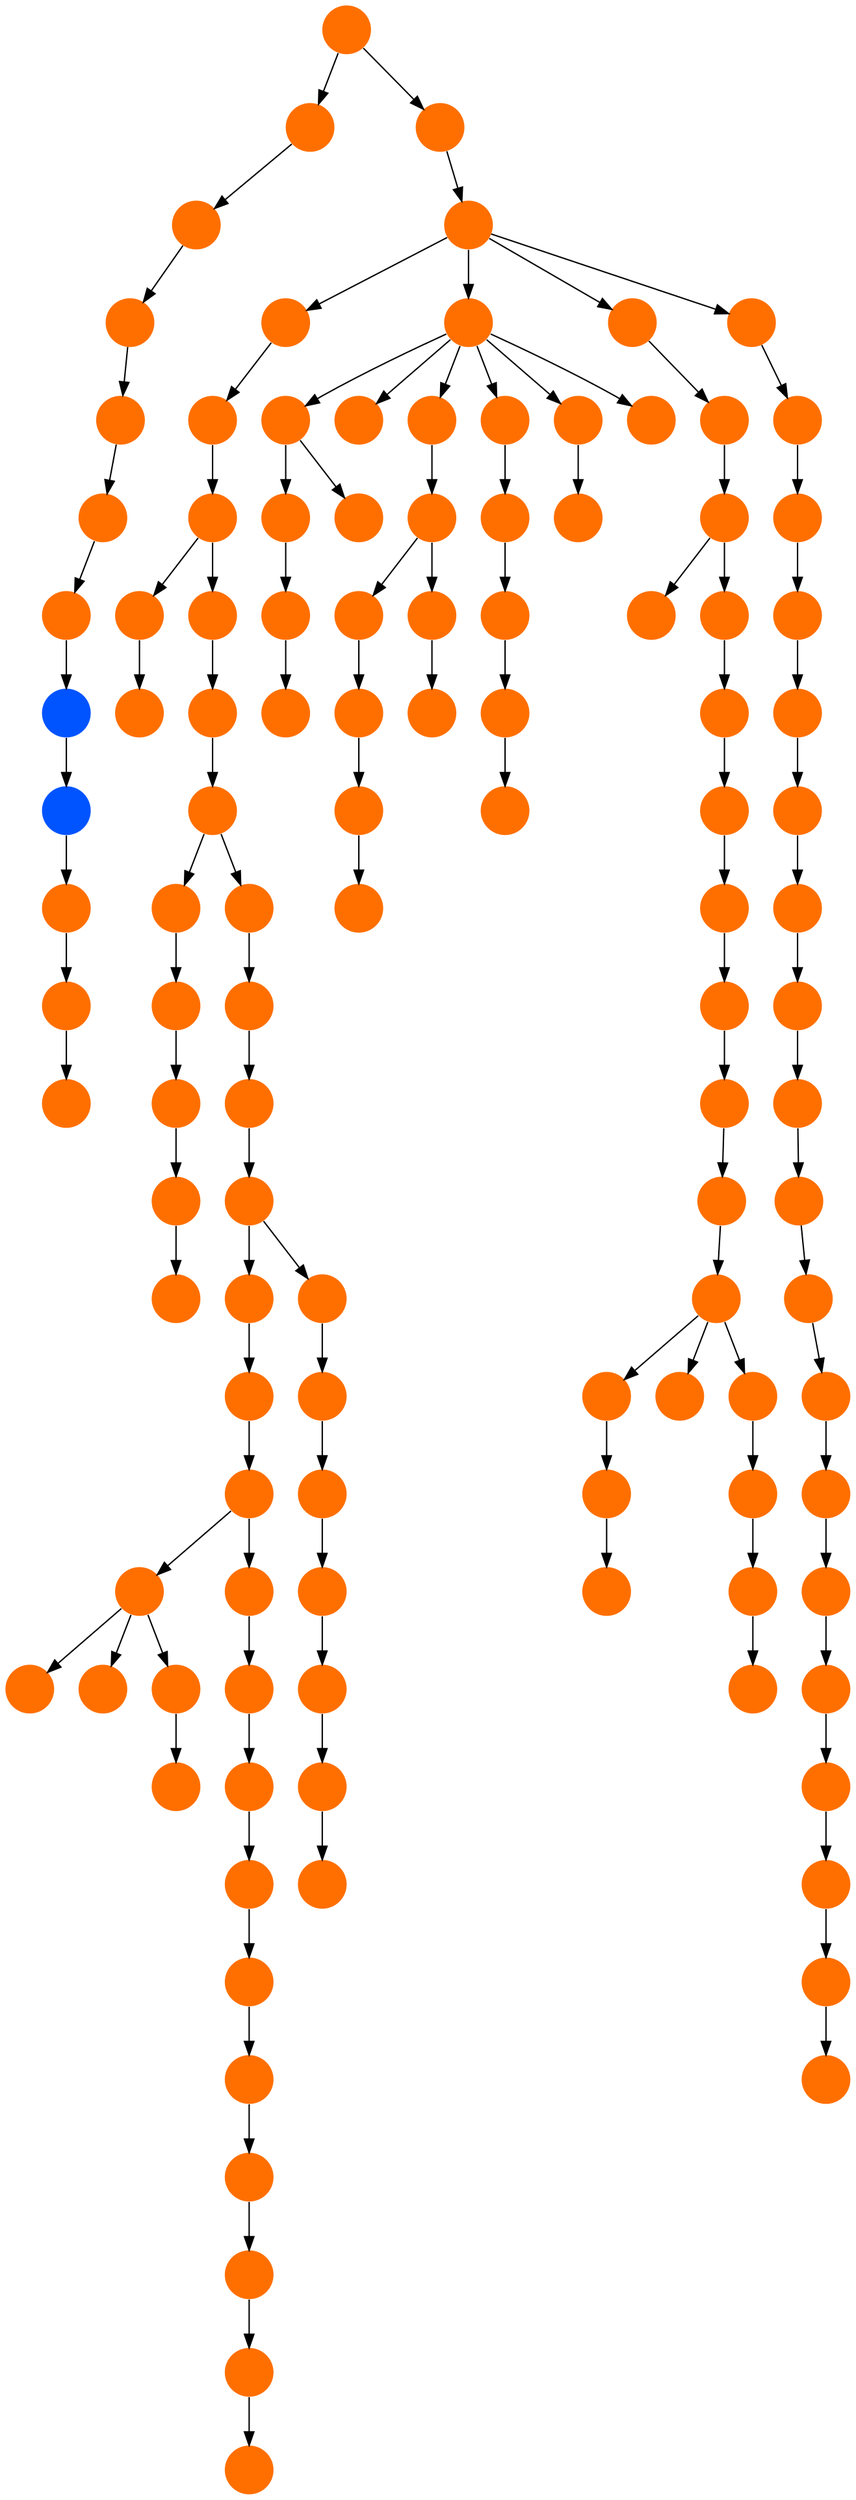 digraph{
0 [tooltip = "S", penwidth = 0, style = filled, fillcolor = "#ff6f00", shape = circle, label = ""]
1 [tooltip = "S", penwidth = 0, style = filled, fillcolor = "#ff6f00", shape = circle, label = ""]
2 [tooltip = "S", penwidth = 0, style = filled, fillcolor = "#ff6f00", shape = circle, label = ""]
3 [tooltip = "S", penwidth = 0, style = filled, fillcolor = "#ff6f00", shape = circle, label = ""]
4 [tooltip = "S", penwidth = 0, style = filled, fillcolor = "#ff6f00", shape = circle, label = ""]
5 [tooltip = "S", penwidth = 0, style = filled, fillcolor = "#ff6f00", shape = circle, label = ""]
6 [tooltip = "S", penwidth = 0, style = filled, fillcolor = "#ff6f00", shape = circle, label = ""]
7 [tooltip = "S", penwidth = 0, style = filled, fillcolor = "#ff6f00", shape = circle, label = ""]
8 [tooltip = "S", penwidth = 0, style = filled, fillcolor = "#ff6f00", shape = circle, label = ""]
9 [tooltip = "S", penwidth = 0, style = filled, fillcolor = "#ff6f00", shape = circle, label = ""]
10 [tooltip = "S", penwidth = 0, style = filled, fillcolor = "#ff6f00", shape = circle, label = ""]
11 [tooltip = "S", penwidth = 0, style = filled, fillcolor = "#ff6f00", shape = circle, label = ""]
12 [tooltip = "S", penwidth = 0, style = filled, fillcolor = "#ff6f00", shape = circle, label = ""]
13 [tooltip = "S", penwidth = 0, style = filled, fillcolor = "#ff6f00", shape = circle, label = ""]
14 [tooltip = "S", penwidth = 0, style = filled, fillcolor = "#ff6f00", shape = circle, label = ""]
15 [tooltip = "S", penwidth = 0, style = filled, fillcolor = "#ff6f00", shape = circle, label = ""]
16 [tooltip = "S", penwidth = 0, style = filled, fillcolor = "#ff6f00", shape = circle, label = ""]
17 [tooltip = "S", penwidth = 0, style = filled, fillcolor = "#ff6f00", shape = circle, label = ""]
18 [tooltip = "S", penwidth = 0, style = filled, fillcolor = "#ff6f00", shape = circle, label = ""]
19 [tooltip = "S", penwidth = 0, style = filled, fillcolor = "#ff6f00", shape = circle, label = ""]
20 [tooltip = "S", penwidth = 0, style = filled, fillcolor = "#ff6f00", shape = circle, label = ""]
21 [tooltip = "S", penwidth = 0, style = filled, fillcolor = "#ff6f00", shape = circle, label = ""]
22 [tooltip = "S", penwidth = 0, style = filled, fillcolor = "#ff6f00", shape = circle, label = ""]
23 [tooltip = "S", penwidth = 0, style = filled, fillcolor = "#ff6f00", shape = circle, label = ""]
24 [tooltip = "S", penwidth = 0, style = filled, fillcolor = "#ff6f00", shape = circle, label = ""]
25 [tooltip = "S", penwidth = 0, style = filled, fillcolor = "#ff6f00", shape = circle, label = ""]
26 [tooltip = "S", penwidth = 0, style = filled, fillcolor = "#ff6f00", shape = circle, label = ""]
27 [tooltip = "S", penwidth = 0, style = filled, fillcolor = "#ff6f00", shape = circle, label = ""]
28 [tooltip = "S", penwidth = 0, style = filled, fillcolor = "#ff6f00", shape = circle, label = ""]
29 [tooltip = "S", penwidth = 0, style = filled, fillcolor = "#ff6f00", shape = circle, label = ""]
30 [tooltip = "S", penwidth = 0, style = filled, fillcolor = "#ff6f00", shape = circle, label = ""]
31 [tooltip = "S", penwidth = 0, style = filled, fillcolor = "#ff6f00", shape = circle, label = ""]
32 [tooltip = "S", penwidth = 0, style = filled, fillcolor = "#ff6f00", shape = circle, label = ""]
33 [tooltip = "S", penwidth = 0, style = filled, fillcolor = "#ff6f00", shape = circle, label = ""]
34 [tooltip = "S", penwidth = 0, style = filled, fillcolor = "#ff6f00", shape = circle, label = ""]
35 [tooltip = "S", penwidth = 0, style = filled, fillcolor = "#ff6f00", shape = circle, label = ""]
36 [tooltip = "S", penwidth = 0, style = filled, fillcolor = "#ff6f00", shape = circle, label = ""]
37 [tooltip = "S", penwidth = 0, style = filled, fillcolor = "#ff6f00", shape = circle, label = ""]
38 [tooltip = "S", penwidth = 0, style = filled, fillcolor = "#ff6f00", shape = circle, label = ""]
39 [tooltip = "S", penwidth = 0, style = filled, fillcolor = "#ff6f00", shape = circle, label = ""]
40 [tooltip = "S", penwidth = 0, style = filled, fillcolor = "#ff6f00", shape = circle, label = ""]
41 [tooltip = "S", penwidth = 0, style = filled, fillcolor = "#ff6f00", shape = circle, label = ""]
42 [tooltip = "S", penwidth = 0, style = filled, fillcolor = "#ff6f00", shape = circle, label = ""]
43 [tooltip = "S", penwidth = 0, style = filled, fillcolor = "#ff6f00", shape = circle, label = ""]
44 [tooltip = "S", penwidth = 0, style = filled, fillcolor = "#ff6f00", shape = circle, label = ""]
45 [tooltip = "S", penwidth = 0, style = filled, fillcolor = "#ff6f00", shape = circle, label = ""]
46 [tooltip = "S", penwidth = 0, style = filled, fillcolor = "#ff6f00", shape = circle, label = ""]
47 [tooltip = "S", penwidth = 0, style = filled, fillcolor = "#ff6f00", shape = circle, label = ""]
48 [tooltip = "S", penwidth = 0, style = filled, fillcolor = "#ff6f00", shape = circle, label = ""]
49 [tooltip = "S", penwidth = 0, style = filled, fillcolor = "#ff6f00", shape = circle, label = ""]
50 [tooltip = "S", penwidth = 0, style = filled, fillcolor = "#ff6f00", shape = circle, label = ""]
51 [tooltip = "S", penwidth = 0, style = filled, fillcolor = "#ff6f00", shape = circle, label = ""]
52 [tooltip = "S", penwidth = 0, style = filled, fillcolor = "#ff6f00", shape = circle, label = ""]
53 [tooltip = "S", penwidth = 0, style = filled, fillcolor = "#ff6f00", shape = circle, label = ""]
54 [tooltip = "S", penwidth = 0, style = filled, fillcolor = "#ff6f00", shape = circle, label = ""]
55 [tooltip = "S", penwidth = 0, style = filled, fillcolor = "#ff6f00", shape = circle, label = ""]
56 [tooltip = "S", penwidth = 0, style = filled, fillcolor = "#ff6f00", shape = circle, label = ""]
57 [tooltip = "S", penwidth = 0, style = filled, fillcolor = "#ff6f00", shape = circle, label = ""]
58 [tooltip = "S", penwidth = 0, style = filled, fillcolor = "#ff6f00", shape = circle, label = ""]
59 [tooltip = "S", penwidth = 0, style = filled, fillcolor = "#ff6f00", shape = circle, label = ""]
60 [tooltip = "S", penwidth = 0, style = filled, fillcolor = "#ff6f00", shape = circle, label = ""]
61 [tooltip = "S", penwidth = 0, style = filled, fillcolor = "#ff6f00", shape = circle, label = ""]
62 [tooltip = "S", penwidth = 0, style = filled, fillcolor = "#ff6f00", shape = circle, label = ""]
63 [tooltip = "S", penwidth = 0, style = filled, fillcolor = "#ff6f00", shape = circle, label = ""]
64 [tooltip = "S", penwidth = 0, style = filled, fillcolor = "#ff6f00", shape = circle, label = ""]
65 [tooltip = "S", penwidth = 0, style = filled, fillcolor = "#ff6f00", shape = circle, label = ""]
66 [tooltip = "S", penwidth = 0, style = filled, fillcolor = "#ff6f00", shape = circle, label = ""]
67 [tooltip = "S", penwidth = 0, style = filled, fillcolor = "#ff6f00", shape = circle, label = ""]
68 [tooltip = "S", penwidth = 0, style = filled, fillcolor = "#ff6f00", shape = circle, label = ""]
69 [tooltip = "S", penwidth = 0, style = filled, fillcolor = "#ff6f00", shape = circle, label = ""]
70 [tooltip = "S", penwidth = 0, style = filled, fillcolor = "#ff6f00", shape = circle, label = ""]
71 [tooltip = "S", penwidth = 0, style = filled, fillcolor = "#ff6f00", shape = circle, label = ""]
72 [tooltip = "S", penwidth = 0, style = filled, fillcolor = "#ff6f00", shape = circle, label = ""]
73 [tooltip = "S", penwidth = 0, style = filled, fillcolor = "#ff6f00", shape = circle, label = ""]
74 [tooltip = "S", penwidth = 0, style = filled, fillcolor = "#ff6f00", shape = circle, label = ""]
75 [tooltip = "S", penwidth = 0, style = filled, fillcolor = "#ff6f00", shape = circle, label = ""]
76 [tooltip = "S", penwidth = 0, style = filled, fillcolor = "#ff6f00", shape = circle, label = ""]
77 [tooltip = "S", penwidth = 0, style = filled, fillcolor = "#ff6f00", shape = circle, label = ""]
78 [tooltip = "S", penwidth = 0, style = filled, fillcolor = "#ff6f00", shape = circle, label = ""]
79 [tooltip = "S", penwidth = 0, style = filled, fillcolor = "#ff6f00", shape = circle, label = ""]
80 [tooltip = "S", penwidth = 0, style = filled, fillcolor = "#ff6f00", shape = circle, label = ""]
81 [tooltip = "S", penwidth = 0, style = filled, fillcolor = "#ff6f00", shape = circle, label = ""]
82 [tooltip = "S", penwidth = 0, style = filled, fillcolor = "#ff6f00", shape = circle, label = ""]
83 [tooltip = "S", penwidth = 0, style = filled, fillcolor = "#ff6f00", shape = circle, label = ""]
84 [tooltip = "S", penwidth = 0, style = filled, fillcolor = "#ff6f00", shape = circle, label = ""]
85 [tooltip = "S", penwidth = 0, style = filled, fillcolor = "#ff6f00", shape = circle, label = ""]
86 [tooltip = "S", penwidth = 0, style = filled, fillcolor = "#ff6f00", shape = circle, label = ""]
87 [tooltip = "S", penwidth = 0, style = filled, fillcolor = "#ff6f00", shape = circle, label = ""]
88 [tooltip = "S", penwidth = 0, style = filled, fillcolor = "#ff6f00", shape = circle, label = ""]
89 [tooltip = "S", penwidth = 0, style = filled, fillcolor = "#ff6f00", shape = circle, label = ""]
90 [tooltip = "S", penwidth = 0, style = filled, fillcolor = "#ff6f00", shape = circle, label = ""]
91 [tooltip = "S", penwidth = 0, style = filled, fillcolor = "#ff6f00", shape = circle, label = ""]
92 [tooltip = "S", penwidth = 0, style = filled, fillcolor = "#ff6f00", shape = circle, label = ""]
93 [tooltip = "S", penwidth = 0, style = filled, fillcolor = "#ff6f00", shape = circle, label = ""]
94 [tooltip = "S", penwidth = 0, style = filled, fillcolor = "#ff6f00", shape = circle, label = ""]
95 [tooltip = "S", penwidth = 0, style = filled, fillcolor = "#ff6f00", shape = circle, label = ""]
96 [tooltip = "S", penwidth = 0, style = filled, fillcolor = "#ff6f00", shape = circle, label = ""]
97 [tooltip = "S", penwidth = 0, style = filled, fillcolor = "#ff6f00", shape = circle, label = ""]
98 [tooltip = "S", penwidth = 0, style = filled, fillcolor = "#ff6f00", shape = circle, label = ""]
99 [tooltip = "S", penwidth = 0, style = filled, fillcolor = "#ff6f00", shape = circle, label = ""]
100 [tooltip = "S", penwidth = 0, style = filled, fillcolor = "#ff6f00", shape = circle, label = ""]
101 [tooltip = "S", penwidth = 0, style = filled, fillcolor = "#ff6f00", shape = circle, label = ""]
102 [tooltip = "S", penwidth = 0, style = filled, fillcolor = "#ff6f00", shape = circle, label = ""]
103 [tooltip = "S", penwidth = 0, style = filled, fillcolor = "#ff6f00", shape = circle, label = ""]
104 [tooltip = "S", penwidth = 0, style = filled, fillcolor = "#ff6f00", shape = circle, label = ""]
105 [tooltip = "S", penwidth = 0, style = filled, fillcolor = "#ff6f00", shape = circle, label = ""]
106 [tooltip = "S", penwidth = 0, style = filled, fillcolor = "#ff6f00", shape = circle, label = ""]
107 [tooltip = "S", penwidth = 0, style = filled, fillcolor = "#ff6f00", shape = circle, label = ""]
108 [tooltip = "S", penwidth = 0, style = filled, fillcolor = "#ff6f00", shape = circle, label = ""]
109 [tooltip = "S", penwidth = 0, style = filled, fillcolor = "#ff6f00", shape = circle, label = ""]
110 [tooltip = "S", penwidth = 0, style = filled, fillcolor = "#ff6f00", shape = circle, label = ""]
111 [tooltip = "S", penwidth = 0, style = filled, fillcolor = "#ff6f00", shape = circle, label = ""]
112 [tooltip = "S", penwidth = 0, style = filled, fillcolor = "#ff6f00", shape = circle, label = ""]
113 [tooltip = "S", penwidth = 0, style = filled, fillcolor = "#ff6f00", shape = circle, label = ""]
114 [tooltip = "F", penwidth = 0, style = filled, fillcolor = "#0054ff", shape = circle, label = ""]
115 [tooltip = "S", penwidth = 0, style = filled, fillcolor = "#ff6f00", shape = circle, label = ""]
116 [tooltip = "F", penwidth = 0, style = filled, fillcolor = "#0054ff", shape = circle, label = ""]
117 [tooltip = "S", penwidth = 0, style = filled, fillcolor = "#ff6f00", shape = circle, label = ""]
21 -> 14
29 -> 31
59 -> 78
7 -> 3
54 -> 58
17 -> 20
106 -> 108
40 -> 41
65 -> 101
67 -> 73
94 -> 95
23 -> 26
85 -> 103
38 -> 37
46 -> 48
26 -> 32
30 -> 23
104 -> 106
89 -> 59
37 -> 39
117 -> 115
60 -> 81
7 -> 5
50 -> 49
95 -> 98
59 -> 72
55 -> 56
59 -> 61
16 -> 38
109 -> 110
61 -> 63
99 -> 94
111 -> 107
47 -> 50
65 -> 70
57 -> 54
114 -> 116
53 -> 46
81 -> 102
64 -> 114
59 -> 40
8 -> 6
103 -> 104
3 -> 27
14 -> 19
51 -> 57
61 -> 84
91 -> 83
15 -> 10
84 -> 60
31 -> 34
11 -> 15
101 -> 97
18 -> 21
32 -> 29
61 -> 112
28 -> 24
76 -> 64
93 -> 62
98 -> 53
90 -> 86
24 -> 25
1 -> 30
13 -> 22
5 -> 18
8 -> 0
23 -> 8
82 -> 68
45 -> 80
61 -> 85
105 -> 91
46 -> 47
75 -> 111
110 -> 105
42 -> 44
9 -> 11
41 -> 7
96 -> 92
97 -> 99
86 -> 88
22 -> 17
115 -> 113
34 -> 33
72 -> 74
87 -> 69
74 -> 65
52 -> 55
10 -> 16
8 -> 4
79 -> 77
56 -> 109
46 -> 51
68 -> 100
77 -> 90
21 -> 13
71 -> 66
61 -> 93
116 -> 117
83 -> 71
78 -> 82
60 -> 67
39 -> 36
11 -> 1
35 -> 28
33 -> 35
79 -> 89
61 -> 45
44 -> 43
6 -> 12
45 -> 42
100 -> 96
19 -> 9
20 -> 2
66 -> 75
73 -> 87
92 -> 52
88 -> 76
}